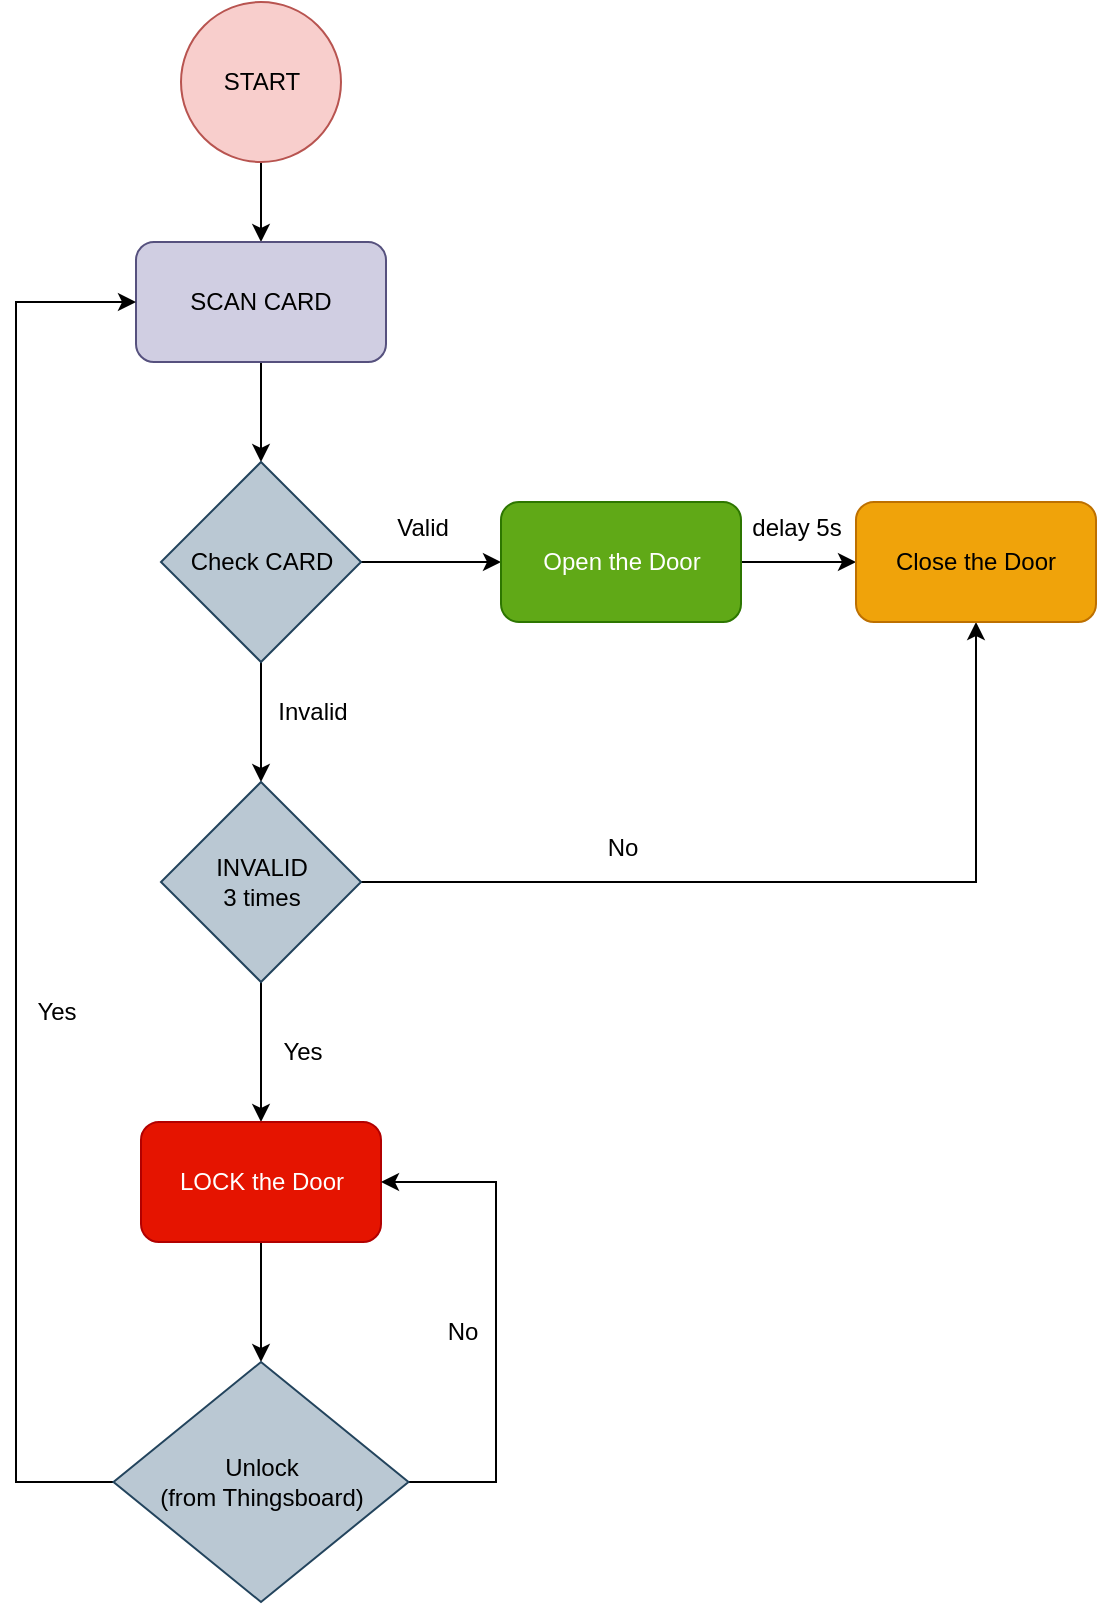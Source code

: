 <mxfile version="26.1.0">
  <diagram name="Trang-1" id="_ScM60sxPdU92YmParcj">
    <mxGraphModel dx="1194" dy="639" grid="0" gridSize="10" guides="1" tooltips="1" connect="1" arrows="1" fold="1" page="1" pageScale="1" pageWidth="827" pageHeight="1169" math="0" shadow="0">
      <root>
        <mxCell id="0" />
        <mxCell id="1" parent="0" />
        <mxCell id="TpXTYIqx392vveqqzrAG-14" style="edgeStyle=orthogonalEdgeStyle;rounded=0;orthogonalLoop=1;jettySize=auto;html=1;exitX=0.5;exitY=1;exitDx=0;exitDy=0;entryX=0.5;entryY=0;entryDx=0;entryDy=0;" parent="1" source="TpXTYIqx392vveqqzrAG-4" target="TpXTYIqx392vveqqzrAG-5" edge="1">
          <mxGeometry relative="1" as="geometry" />
        </mxCell>
        <mxCell id="TpXTYIqx392vveqqzrAG-4" value="START" style="ellipse;whiteSpace=wrap;html=1;aspect=fixed;fillColor=#f8cecc;strokeColor=#b85450;" parent="1" vertex="1">
          <mxGeometry x="282.5" y="40" width="80" height="80" as="geometry" />
        </mxCell>
        <mxCell id="TpXTYIqx392vveqqzrAG-10" style="edgeStyle=orthogonalEdgeStyle;rounded=0;orthogonalLoop=1;jettySize=auto;html=1;exitX=0.5;exitY=1;exitDx=0;exitDy=0;entryX=0.5;entryY=0;entryDx=0;entryDy=0;" parent="1" source="TpXTYIqx392vveqqzrAG-5" target="TpXTYIqx392vveqqzrAG-6" edge="1">
          <mxGeometry relative="1" as="geometry" />
        </mxCell>
        <mxCell id="TpXTYIqx392vveqqzrAG-5" value="SCAN CARD" style="rounded=1;whiteSpace=wrap;html=1;fillColor=#d0cee2;strokeColor=#56517e;" parent="1" vertex="1">
          <mxGeometry x="260" y="160" width="125" height="60" as="geometry" />
        </mxCell>
        <mxCell id="TpXTYIqx392vveqqzrAG-12" style="edgeStyle=orthogonalEdgeStyle;rounded=0;orthogonalLoop=1;jettySize=auto;html=1;exitX=1;exitY=0.5;exitDx=0;exitDy=0;entryX=0;entryY=0.5;entryDx=0;entryDy=0;" parent="1" source="TpXTYIqx392vveqqzrAG-6" edge="1">
          <mxGeometry relative="1" as="geometry">
            <mxPoint x="442.5" y="320" as="targetPoint" />
          </mxGeometry>
        </mxCell>
        <mxCell id="TpXTYIqx392vveqqzrAG-17" style="edgeStyle=orthogonalEdgeStyle;rounded=0;orthogonalLoop=1;jettySize=auto;html=1;exitX=0.5;exitY=1;exitDx=0;exitDy=0;entryX=0.5;entryY=0;entryDx=0;entryDy=0;" parent="1" source="TpXTYIqx392vveqqzrAG-6" target="TpXTYIqx392vveqqzrAG-16" edge="1">
          <mxGeometry relative="1" as="geometry" />
        </mxCell>
        <mxCell id="TpXTYIqx392vveqqzrAG-6" value="Check CARD" style="rhombus;whiteSpace=wrap;html=1;fillColor=#bac8d3;strokeColor=#23445d;" parent="1" vertex="1">
          <mxGeometry x="272.5" y="270" width="100" height="100" as="geometry" />
        </mxCell>
        <mxCell id="TpXTYIqx392vveqqzrAG-23" style="edgeStyle=orthogonalEdgeStyle;rounded=0;orthogonalLoop=1;jettySize=auto;html=1;exitX=1;exitY=0.5;exitDx=0;exitDy=0;entryX=0;entryY=0.5;entryDx=0;entryDy=0;" parent="1" source="TpXTYIqx392vveqqzrAG-7" target="TpXTYIqx392vveqqzrAG-22" edge="1">
          <mxGeometry relative="1" as="geometry" />
        </mxCell>
        <mxCell id="TpXTYIqx392vveqqzrAG-7" value="Open the Door" style="rounded=1;whiteSpace=wrap;html=1;fillColor=#60a917;fontColor=#ffffff;strokeColor=#2D7600;" parent="1" vertex="1">
          <mxGeometry x="442.5" y="290" width="120" height="60" as="geometry" />
        </mxCell>
        <mxCell id="TpXTYIqx392vveqqzrAG-19" style="edgeStyle=orthogonalEdgeStyle;rounded=0;orthogonalLoop=1;jettySize=auto;html=1;exitX=0.5;exitY=1;exitDx=0;exitDy=0;entryX=0.5;entryY=0;entryDx=0;entryDy=0;" parent="1" source="TpXTYIqx392vveqqzrAG-16" target="TpXTYIqx392vveqqzrAG-18" edge="1">
          <mxGeometry relative="1" as="geometry" />
        </mxCell>
        <mxCell id="TpXTYIqx392vveqqzrAG-27" style="edgeStyle=orthogonalEdgeStyle;rounded=0;orthogonalLoop=1;jettySize=auto;html=1;exitX=1;exitY=0.5;exitDx=0;exitDy=0;entryX=0.5;entryY=1;entryDx=0;entryDy=0;" parent="1" source="TpXTYIqx392vveqqzrAG-16" target="TpXTYIqx392vveqqzrAG-22" edge="1">
          <mxGeometry relative="1" as="geometry" />
        </mxCell>
        <mxCell id="TpXTYIqx392vveqqzrAG-16" value="INVALID&lt;div&gt;3 times&lt;/div&gt;" style="rhombus;whiteSpace=wrap;html=1;fillColor=#bac8d3;strokeColor=#23445d;" parent="1" vertex="1">
          <mxGeometry x="272.5" y="430" width="100" height="100" as="geometry" />
        </mxCell>
        <mxCell id="t2ICAQFnd47eEhgtJMgv-2" style="edgeStyle=orthogonalEdgeStyle;rounded=0;orthogonalLoop=1;jettySize=auto;html=1;exitX=0.5;exitY=1;exitDx=0;exitDy=0;entryX=0.5;entryY=0;entryDx=0;entryDy=0;" parent="1" source="TpXTYIqx392vveqqzrAG-18" target="t2ICAQFnd47eEhgtJMgv-1" edge="1">
          <mxGeometry relative="1" as="geometry" />
        </mxCell>
        <mxCell id="TpXTYIqx392vveqqzrAG-18" value="LOCK the Door" style="rounded=1;whiteSpace=wrap;html=1;fillColor=#e51400;fontColor=#ffffff;strokeColor=#B20000;" parent="1" vertex="1">
          <mxGeometry x="262.5" y="600" width="120" height="60" as="geometry" />
        </mxCell>
        <mxCell id="TpXTYIqx392vveqqzrAG-20" value="Valid" style="text;html=1;align=center;verticalAlign=middle;resizable=0;points=[];autosize=1;strokeColor=none;fillColor=none;" parent="1" vertex="1">
          <mxGeometry x="377.5" y="288" width="50" height="30" as="geometry" />
        </mxCell>
        <mxCell id="TpXTYIqx392vveqqzrAG-21" value="Invalid" style="text;html=1;align=center;verticalAlign=middle;resizable=0;points=[];autosize=1;strokeColor=none;fillColor=none;" parent="1" vertex="1">
          <mxGeometry x="317.5" y="380" width="60" height="30" as="geometry" />
        </mxCell>
        <mxCell id="TpXTYIqx392vveqqzrAG-22" value="Close the Door" style="rounded=1;whiteSpace=wrap;html=1;fillColor=#f0a30a;fontColor=#000000;strokeColor=#BD7000;" parent="1" vertex="1">
          <mxGeometry x="620" y="290" width="120" height="60" as="geometry" />
        </mxCell>
        <mxCell id="TpXTYIqx392vveqqzrAG-24" value="delay 5s" style="text;html=1;align=center;verticalAlign=middle;resizable=0;points=[];autosize=1;strokeColor=none;fillColor=none;" parent="1" vertex="1">
          <mxGeometry x="555" y="288" width="70" height="30" as="geometry" />
        </mxCell>
        <mxCell id="TpXTYIqx392vveqqzrAG-26" value="Yes" style="text;html=1;align=center;verticalAlign=middle;resizable=0;points=[];autosize=1;strokeColor=none;fillColor=none;" parent="1" vertex="1">
          <mxGeometry x="322.5" y="550" width="40" height="30" as="geometry" />
        </mxCell>
        <mxCell id="TpXTYIqx392vveqqzrAG-28" value="No" style="text;html=1;align=center;verticalAlign=middle;resizable=0;points=[];autosize=1;strokeColor=none;fillColor=none;" parent="1" vertex="1">
          <mxGeometry x="482.5" y="448" width="40" height="30" as="geometry" />
        </mxCell>
        <mxCell id="t2ICAQFnd47eEhgtJMgv-3" style="edgeStyle=orthogonalEdgeStyle;rounded=0;orthogonalLoop=1;jettySize=auto;html=1;exitX=0;exitY=0.5;exitDx=0;exitDy=0;entryX=0;entryY=0.5;entryDx=0;entryDy=0;" parent="1" source="t2ICAQFnd47eEhgtJMgv-1" target="TpXTYIqx392vveqqzrAG-5" edge="1">
          <mxGeometry relative="1" as="geometry">
            <Array as="points">
              <mxPoint x="200" y="780" />
              <mxPoint x="200" y="190" />
            </Array>
          </mxGeometry>
        </mxCell>
        <mxCell id="t2ICAQFnd47eEhgtJMgv-5" style="edgeStyle=orthogonalEdgeStyle;rounded=0;orthogonalLoop=1;jettySize=auto;html=1;exitX=1;exitY=0.5;exitDx=0;exitDy=0;entryX=1;entryY=0.5;entryDx=0;entryDy=0;" parent="1" source="t2ICAQFnd47eEhgtJMgv-1" target="TpXTYIqx392vveqqzrAG-18" edge="1">
          <mxGeometry relative="1" as="geometry">
            <Array as="points">
              <mxPoint x="440" y="780" />
              <mxPoint x="440" y="630" />
            </Array>
          </mxGeometry>
        </mxCell>
        <mxCell id="t2ICAQFnd47eEhgtJMgv-1" value="Unlock&lt;div&gt;(from Thingsboard)&lt;/div&gt;" style="rhombus;whiteSpace=wrap;html=1;fillColor=#bac8d3;strokeColor=#23445d;" parent="1" vertex="1">
          <mxGeometry x="248.75" y="720" width="147.5" height="120" as="geometry" />
        </mxCell>
        <mxCell id="t2ICAQFnd47eEhgtJMgv-4" value="Yes" style="text;html=1;align=center;verticalAlign=middle;resizable=0;points=[];autosize=1;strokeColor=none;fillColor=none;" parent="1" vertex="1">
          <mxGeometry x="200" y="530" width="40" height="30" as="geometry" />
        </mxCell>
        <mxCell id="t2ICAQFnd47eEhgtJMgv-6" value="No" style="text;html=1;align=center;verticalAlign=middle;resizable=0;points=[];autosize=1;strokeColor=none;fillColor=none;" parent="1" vertex="1">
          <mxGeometry x="402.5" y="690" width="40" height="30" as="geometry" />
        </mxCell>
      </root>
    </mxGraphModel>
  </diagram>
</mxfile>
